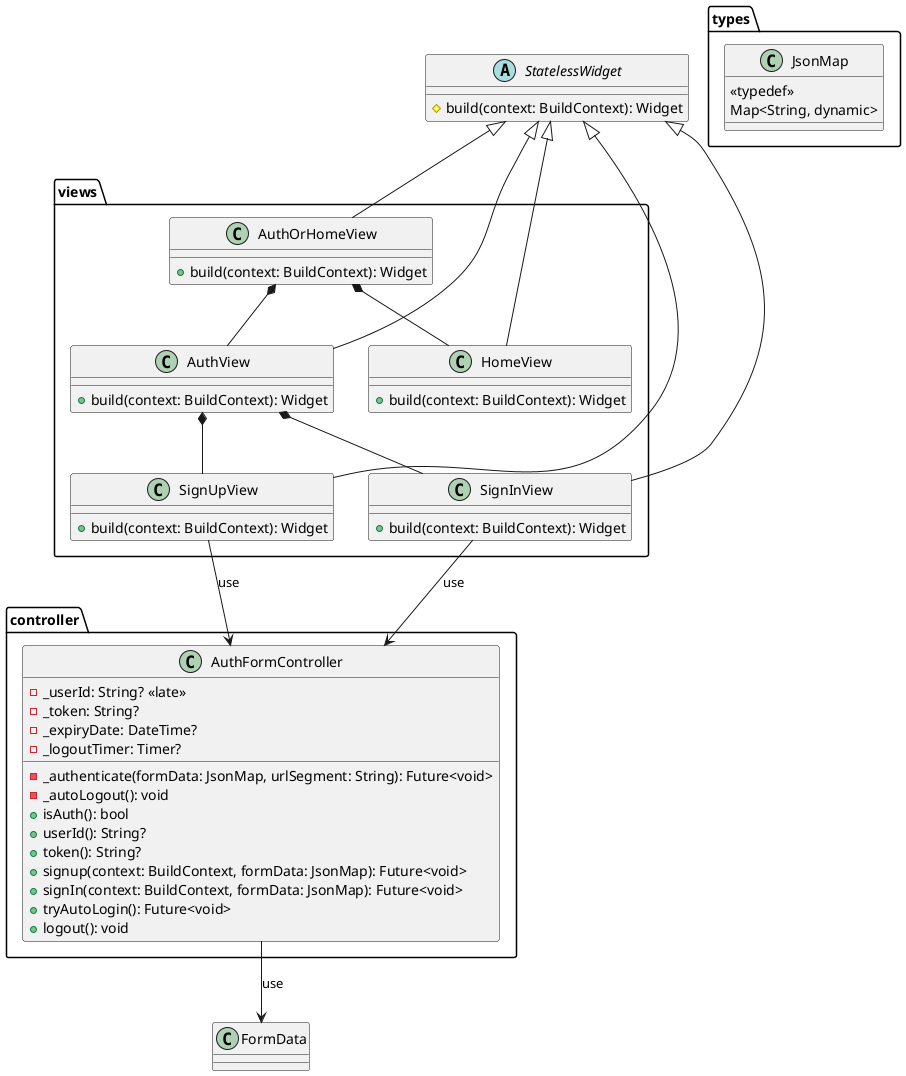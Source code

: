 @startuml pe_na_pedra_class_diagram_5
abstract class StatelessWidget {
  # build(context: BuildContext): Widget
}

package views {
  class AuthOrHomeView {
    + build(context: BuildContext): Widget
  }
  class AuthView {
    + build(context: BuildContext): Widget
  }
  class HomeView {
    + build(context: BuildContext): Widget
  }
  class SignUpView {
    + build(context: BuildContext): Widget
  }
  class SignInView {
    + build(context: BuildContext): Widget
  }
}

StatelessWidget <|-- AuthOrHomeView
StatelessWidget <|-- AuthView
StatelessWidget <|-- HomeView
StatelessWidget <|-- SignUpView
StatelessWidget <|-- SignInView
AuthOrHomeView *-- AuthView
AuthOrHomeView *-- HomeView
AuthView *-- SignUpView
AuthView *-- SignInView

package controller {
  class AuthFormController {
    - _userId: String? <<late>>
    - _token: String?
    - _expiryDate: DateTime?
    - _logoutTimer: Timer?

    - _authenticate(formData: JsonMap, urlSegment: String): Future<void>
    - _autoLogout(): void
    + isAuth(): bool
    + userId(): String?
    + token(): String?
    + signup(context: BuildContext, formData: JsonMap): Future<void>
    + signIn(context: BuildContext, formData: JsonMap): Future<void>
    + tryAutoLogin(): Future<void>
    + logout(): void
  }
}

package types {
  class JsonMap {
    <<typedef>>
    Map<String, dynamic>
  }
}

AuthFormController --> FormData : use

SignUpView --> AuthFormController : use
SignInView --> AuthFormController : use
@enduml
